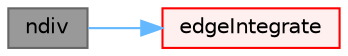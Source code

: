 digraph "ndiv"
{
 // LATEX_PDF_SIZE
  bgcolor="transparent";
  edge [fontname=Helvetica,fontsize=10,labelfontname=Helvetica,labelfontsize=10];
  node [fontname=Helvetica,fontsize=10,shape=box,height=0.2,width=0.4];
  rankdir="LR";
  Node1 [id="Node000001",label="ndiv",height=0.2,width=0.4,color="gray40", fillcolor="grey60", style="filled", fontcolor="black",tooltip=" "];
  Node1 -> Node2 [id="edge1_Node000001_Node000002",color="steelblue1",style="solid",tooltip=" "];
  Node2 [id="Node000002",label="edgeIntegrate",height=0.2,width=0.4,color="red", fillcolor="#FFF0F0", style="filled",URL="$namespaceFoam_1_1fac.html#ab6bdf09cc75e7d477b8414063b4c7ee4",tooltip=" "];
}
